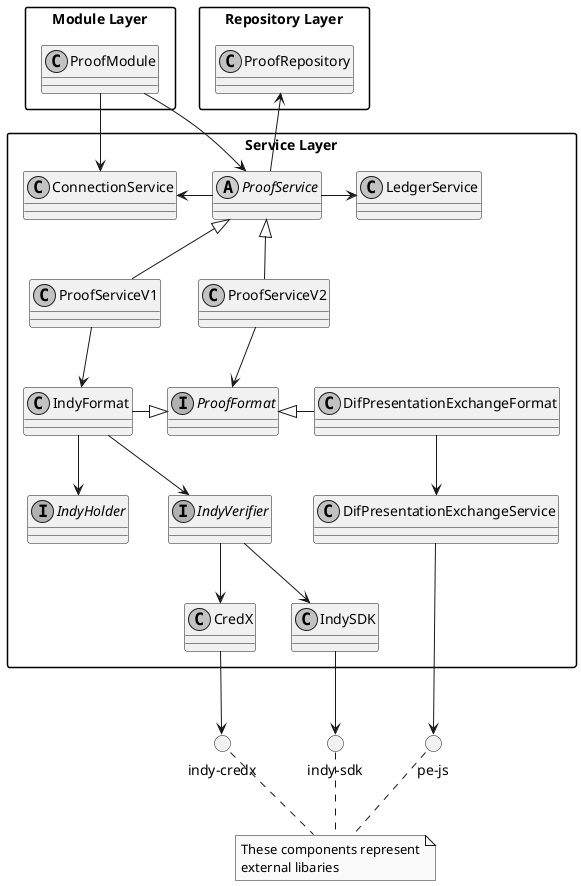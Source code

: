 @startuml

skinparam packageStyle rectangle
skinparam monochrome true

top to bottom direction

package "Module Layer" {
  class ProofModule
}

package "Service Layer" {
  abstract ProofService
  class ConnectionService
  class LedgerService

  ' class IndyVDR
  class CredX
  class IndySDK
  ' class AriesAskar

  ' interface IndyHolderService
  ' class IndySDKHolderService
  ' class SharedLibrariesHolderService


  ' interface IndyIssuerService
  ' class IndySDKIssuerService
  ' class SharedLibrariesIssuerService

  class ProofServiceV1
  class ProofServiceV2

  interface ProofFormat
  class IndyFormat
  class DifPresentationExchangeFormat

  interface IndyHolder
  interface IndyVerifier

  class DifPresentationExchangeService

  ' note bottom of CredX
  '   This class represents a binding
  '   to the <b>indy-credx</b> library
  '   that is part of the new <b>indy-shared-rs</b>
  '   libraries (which is a replacement for indy-sdk).

  '   You will not have to worry about this right now
  '   and can use the already existing IndyVerifier 
  '   class instead.
  ' end note

}

circle "indy-sdk" as indy

circle "indy-credx" as credx
circle "pe-js" as pejs

package "Repository Layer" {
  class ProofRepository
}

'Module relations
ProofModule --> ProofService
ProofModule --> ConnectionService

'Service relations
ProofService -left-> ConnectionService
ProofService -right-> LedgerService
' ProofService -down-> IndyHolderService
' ProofService -down-> IndyVerifierService


ProofServiceV1 -up-|> ProofService
ProofServiceV2 -up-|> ProofService

ProofService -u-> ProofRepository

IndyFormat -right-|> ProofFormat
DifPresentationExchangeFormat -left-|> ProofFormat

ProofServiceV1 -down-> IndyFormat
ProofServiceV2 -down-> ProofFormat
' ProofServiceV2 -down-> IndyFormat
' ProofServiceV2 -down-> DifPresentationExchangeFormat

IndyFormat -down-> IndyHolder
IndyFormat -down-> IndyVerifier

IndyVerifier -down-> CredX
IndyVerifier -down-> IndySDK

DifPresentationExchangeFormat -down-> DifPresentationExchangeService

IndySDK -down-> indy
CredX -down-> credx
DifPresentationExchangeService -down--> pejs

note "These components represent\nexternal libaries" as N1

indy .down. N1
credx .down. N1
pejs .down. N1

' IndyHolderService -d-> SharedLibrariesHolderService
' IndyHolderService -d-> IndySDKHolderService
' SharedLibrariesHolderService -d-> IndyVDR
' SharedLibrariesHolderService -d-> IndyCredX
' SharedLibrariesHolderService -d-> AriesAskar


' IndyIssuerService -d-> IndySDKIssuerService
' IndyIssuerService -d-> SharedLibrariesIssuerService
' SharedLibrariesIssuerService -d-> IndyVDR
' SharedLibrariesIssuerService -d-> IndyCredX
' SharedLibrariesIssuerService -d-> AriesAskar





@enduml